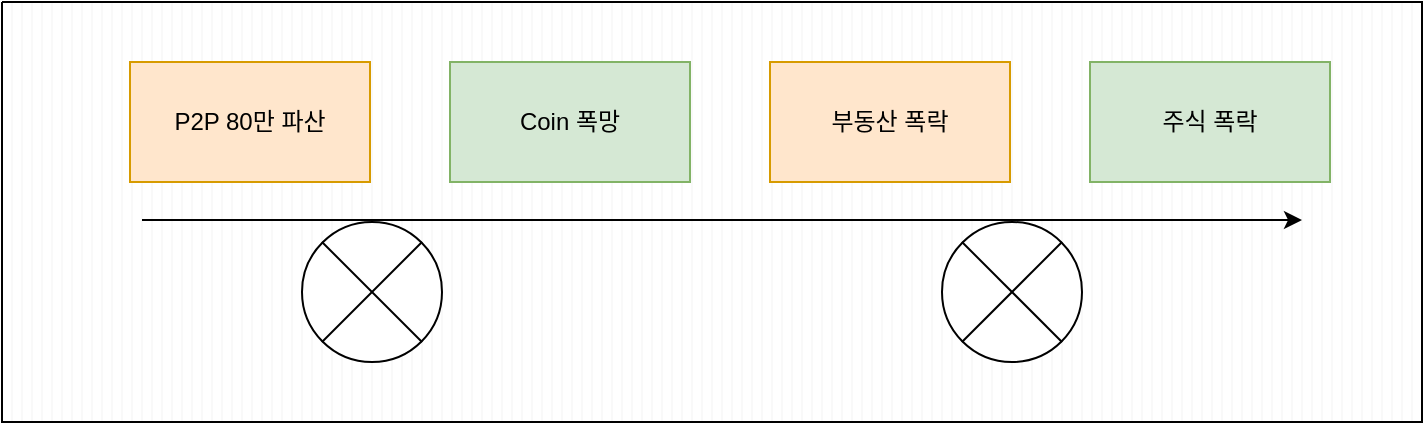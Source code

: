 <mxfile version="14.9.5" type="github">
  <diagram id="C5RBs43oDa-KdzZeNtuy" name="Page-1">
    <mxGraphModel dx="882" dy="607" grid="1" gridSize="10" guides="1" tooltips="1" connect="1" arrows="1" fold="1" page="1" pageScale="1" pageWidth="827" pageHeight="1169" math="0" shadow="0">
      <root>
        <mxCell id="WIyWlLk6GJQsqaUBKTNV-0" />
        <mxCell id="WIyWlLk6GJQsqaUBKTNV-1" parent="WIyWlLk6GJQsqaUBKTNV-0" />
        <mxCell id="CWQ2ffromo5KQfFNM2oZ-0" value="" style="verticalLabelPosition=bottom;verticalAlign=top;html=1;shape=mxgraph.basic.patternFillRect;fillStyle=vert;step=5;fillStrokeWidth=0.2;fillStrokeColor=#dddddd;" vertex="1" parent="WIyWlLk6GJQsqaUBKTNV-1">
          <mxGeometry x="50" y="30" width="710" height="210" as="geometry" />
        </mxCell>
        <mxCell id="J4JspnLzlAMy2vHX9Xuw-0" value="" style="endArrow=classic;html=1;" edge="1" parent="WIyWlLk6GJQsqaUBKTNV-1">
          <mxGeometry width="50" height="50" relative="1" as="geometry">
            <mxPoint x="120" y="139" as="sourcePoint" />
            <mxPoint x="700" y="139" as="targetPoint" />
          </mxGeometry>
        </mxCell>
        <mxCell id="J4JspnLzlAMy2vHX9Xuw-1" value="P2P 80만 파산" style="rounded=0;whiteSpace=wrap;html=1;fillColor=#ffe6cc;strokeColor=#d79b00;" vertex="1" parent="WIyWlLk6GJQsqaUBKTNV-1">
          <mxGeometry x="114" y="60" width="120" height="60" as="geometry" />
        </mxCell>
        <mxCell id="J4JspnLzlAMy2vHX9Xuw-2" value="Coin 폭망" style="rounded=0;whiteSpace=wrap;html=1;fillColor=#d5e8d4;strokeColor=#82b366;" vertex="1" parent="WIyWlLk6GJQsqaUBKTNV-1">
          <mxGeometry x="274" y="60" width="120" height="60" as="geometry" />
        </mxCell>
        <mxCell id="J4JspnLzlAMy2vHX9Xuw-3" value="부동산 폭락" style="rounded=0;whiteSpace=wrap;html=1;fillColor=#ffe6cc;strokeColor=#d79b00;" vertex="1" parent="WIyWlLk6GJQsqaUBKTNV-1">
          <mxGeometry x="434" y="60" width="120" height="60" as="geometry" />
        </mxCell>
        <mxCell id="J4JspnLzlAMy2vHX9Xuw-5" value="" style="verticalLabelPosition=bottom;verticalAlign=top;html=1;shape=mxgraph.flowchart.or;" vertex="1" parent="WIyWlLk6GJQsqaUBKTNV-1">
          <mxGeometry x="200" y="140" width="70" height="70" as="geometry" />
        </mxCell>
        <mxCell id="J4JspnLzlAMy2vHX9Xuw-6" value="" style="verticalLabelPosition=bottom;verticalAlign=top;html=1;shape=mxgraph.flowchart.or;" vertex="1" parent="WIyWlLk6GJQsqaUBKTNV-1">
          <mxGeometry x="520" y="140" width="70" height="70" as="geometry" />
        </mxCell>
        <mxCell id="J4JspnLzlAMy2vHX9Xuw-7" value="주식 폭락" style="rounded=0;whiteSpace=wrap;html=1;fillColor=#d5e8d4;strokeColor=#82b366;" vertex="1" parent="WIyWlLk6GJQsqaUBKTNV-1">
          <mxGeometry x="594" y="60" width="120" height="60" as="geometry" />
        </mxCell>
      </root>
    </mxGraphModel>
  </diagram>
</mxfile>
